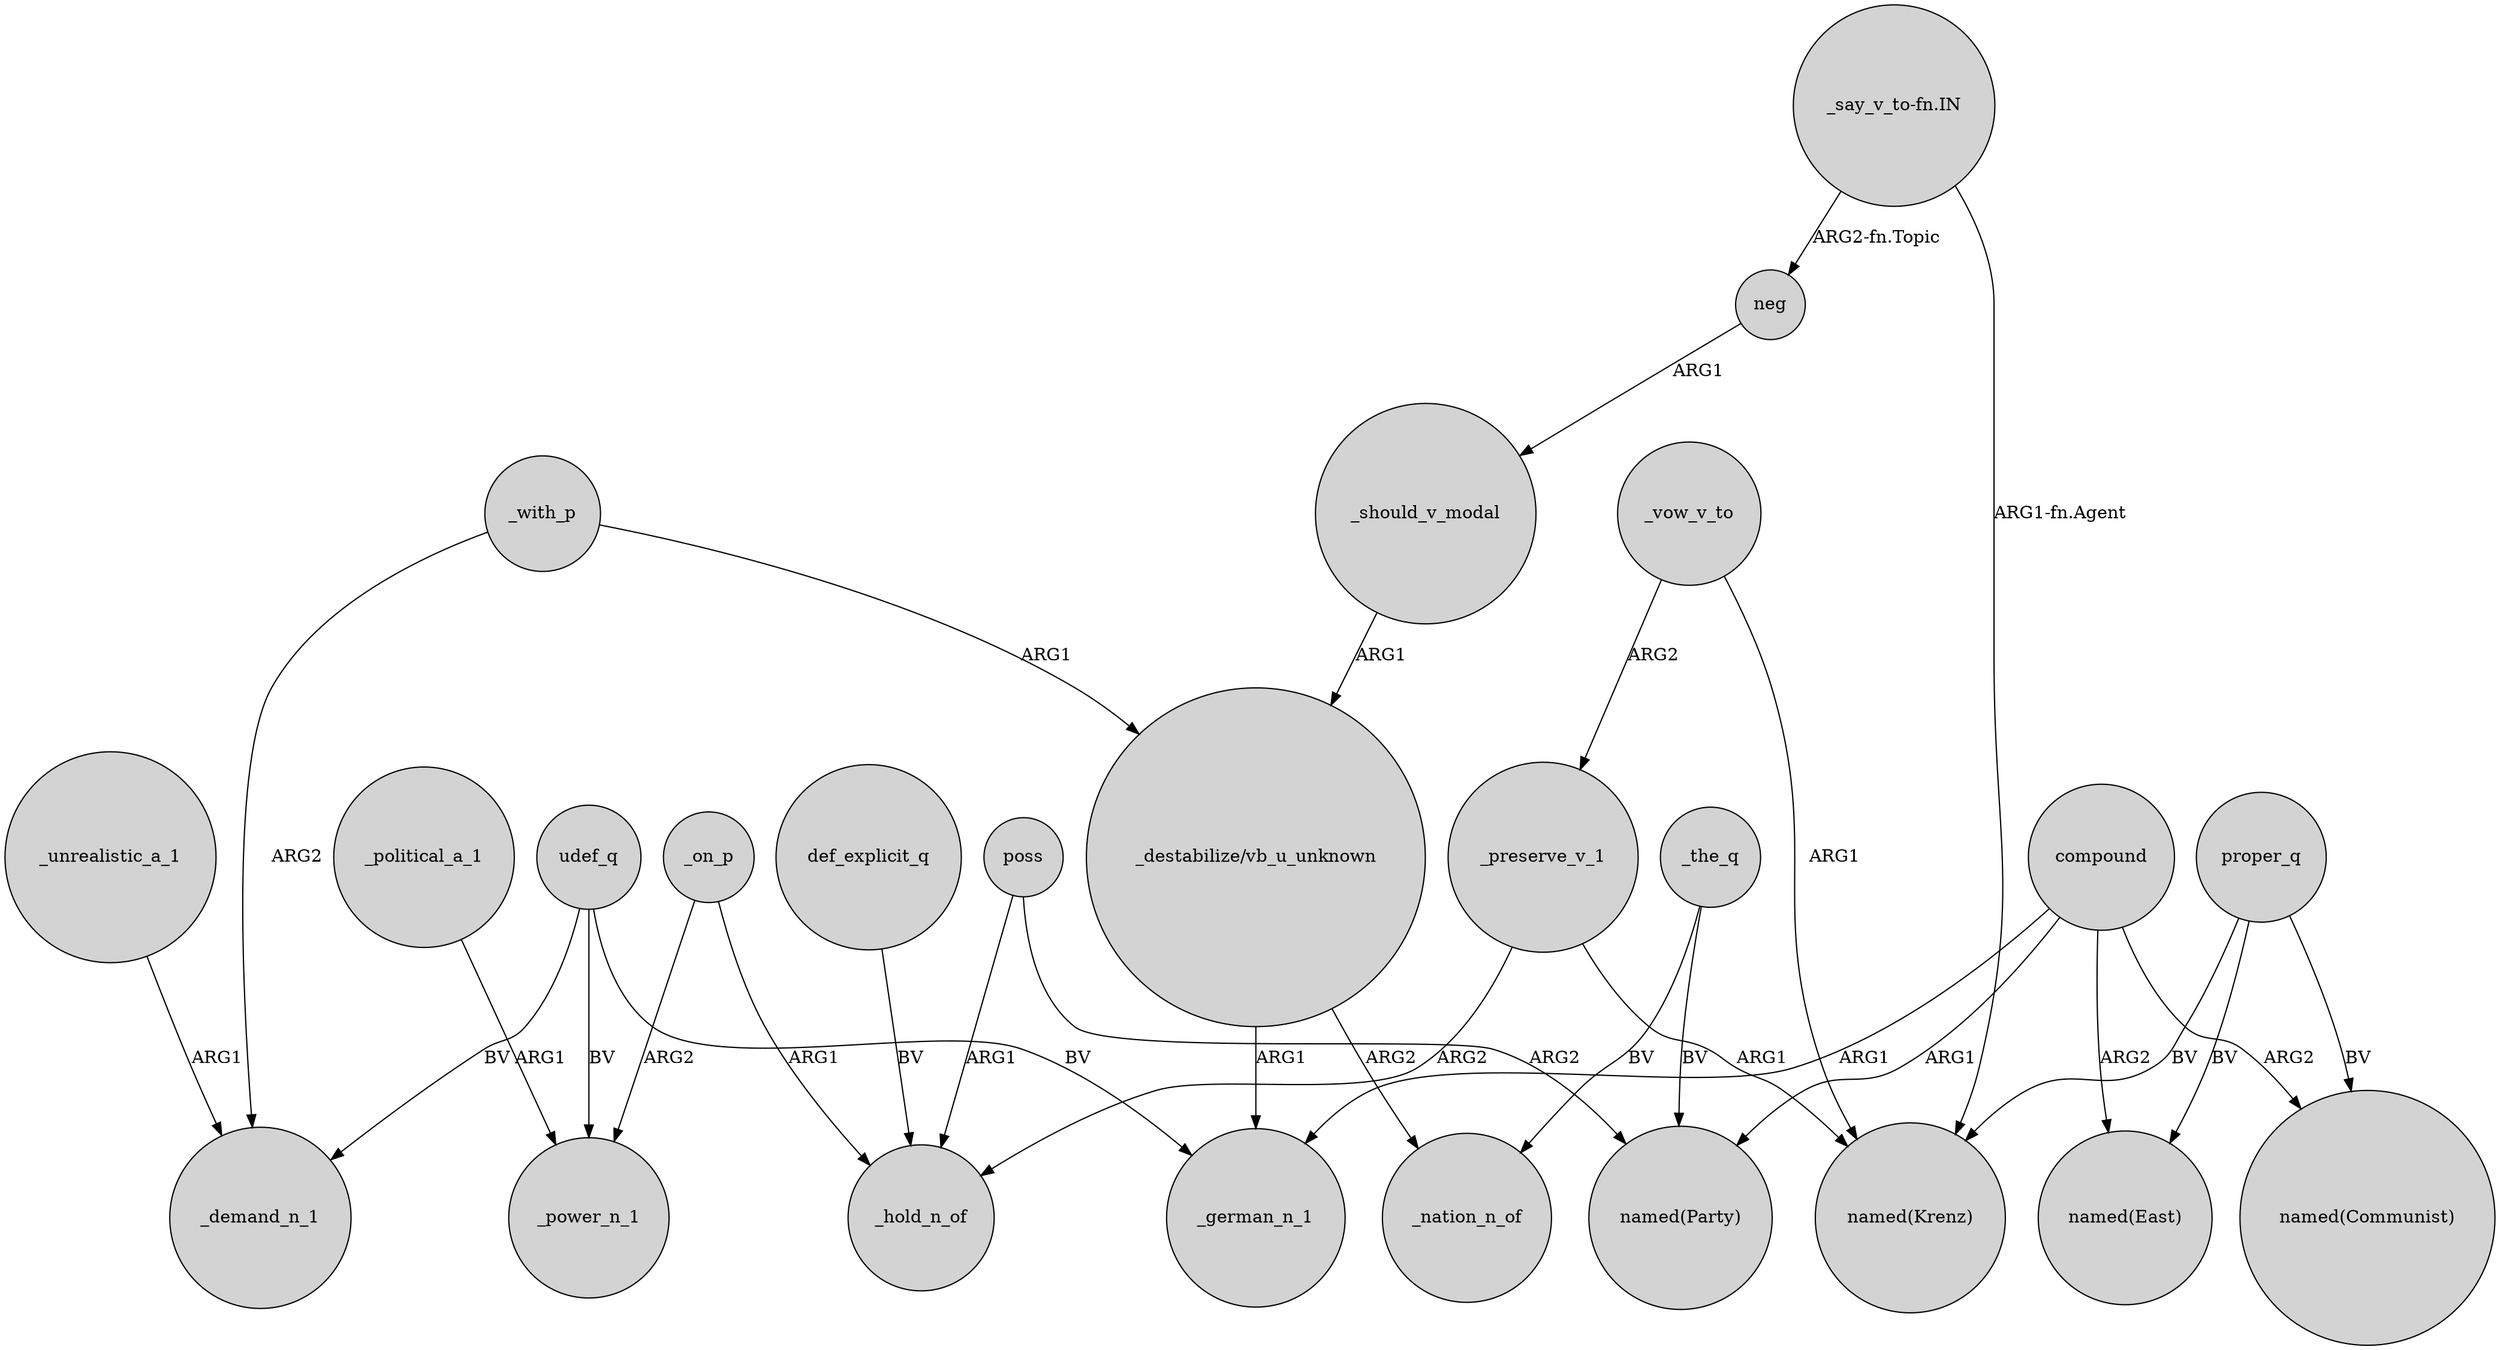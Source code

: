 digraph {
	node [shape=circle style=filled]
	_with_p -> "_destabilize/vb_u_unknown" [label=ARG1]
	"_say_v_to-fn.IN" -> "named(Krenz)" [label="ARG1-fn.Agent"]
	neg -> _should_v_modal [label=ARG1]
	_preserve_v_1 -> _hold_n_of [label=ARG2]
	"_destabilize/vb_u_unknown" -> _german_n_1 [label=ARG1]
	_unrealistic_a_1 -> _demand_n_1 [label=ARG1]
	_on_p -> _power_n_1 [label=ARG2]
	def_explicit_q -> _hold_n_of [label=BV]
	poss -> _hold_n_of [label=ARG1]
	proper_q -> "named(Krenz)" [label=BV]
	_political_a_1 -> _power_n_1 [label=ARG1]
	_with_p -> _demand_n_1 [label=ARG2]
	proper_q -> "named(Communist)" [label=BV]
	udef_q -> _german_n_1 [label=BV]
	_on_p -> _hold_n_of [label=ARG1]
	_the_q -> "named(Party)" [label=BV]
	compound -> "named(Party)" [label=ARG1]
	_vow_v_to -> _preserve_v_1 [label=ARG2]
	_the_q -> _nation_n_of [label=BV]
	udef_q -> _demand_n_1 [label=BV]
	"_say_v_to-fn.IN" -> neg [label="ARG2-fn.Topic"]
	poss -> "named(Party)" [label=ARG2]
	compound -> "named(Communist)" [label=ARG2]
	_should_v_modal -> "_destabilize/vb_u_unknown" [label=ARG1]
	udef_q -> _power_n_1 [label=BV]
	proper_q -> "named(East)" [label=BV]
	_preserve_v_1 -> "named(Krenz)" [label=ARG1]
	_vow_v_to -> "named(Krenz)" [label=ARG1]
	"_destabilize/vb_u_unknown" -> _nation_n_of [label=ARG2]
	compound -> "named(East)" [label=ARG2]
	compound -> _german_n_1 [label=ARG1]
}
